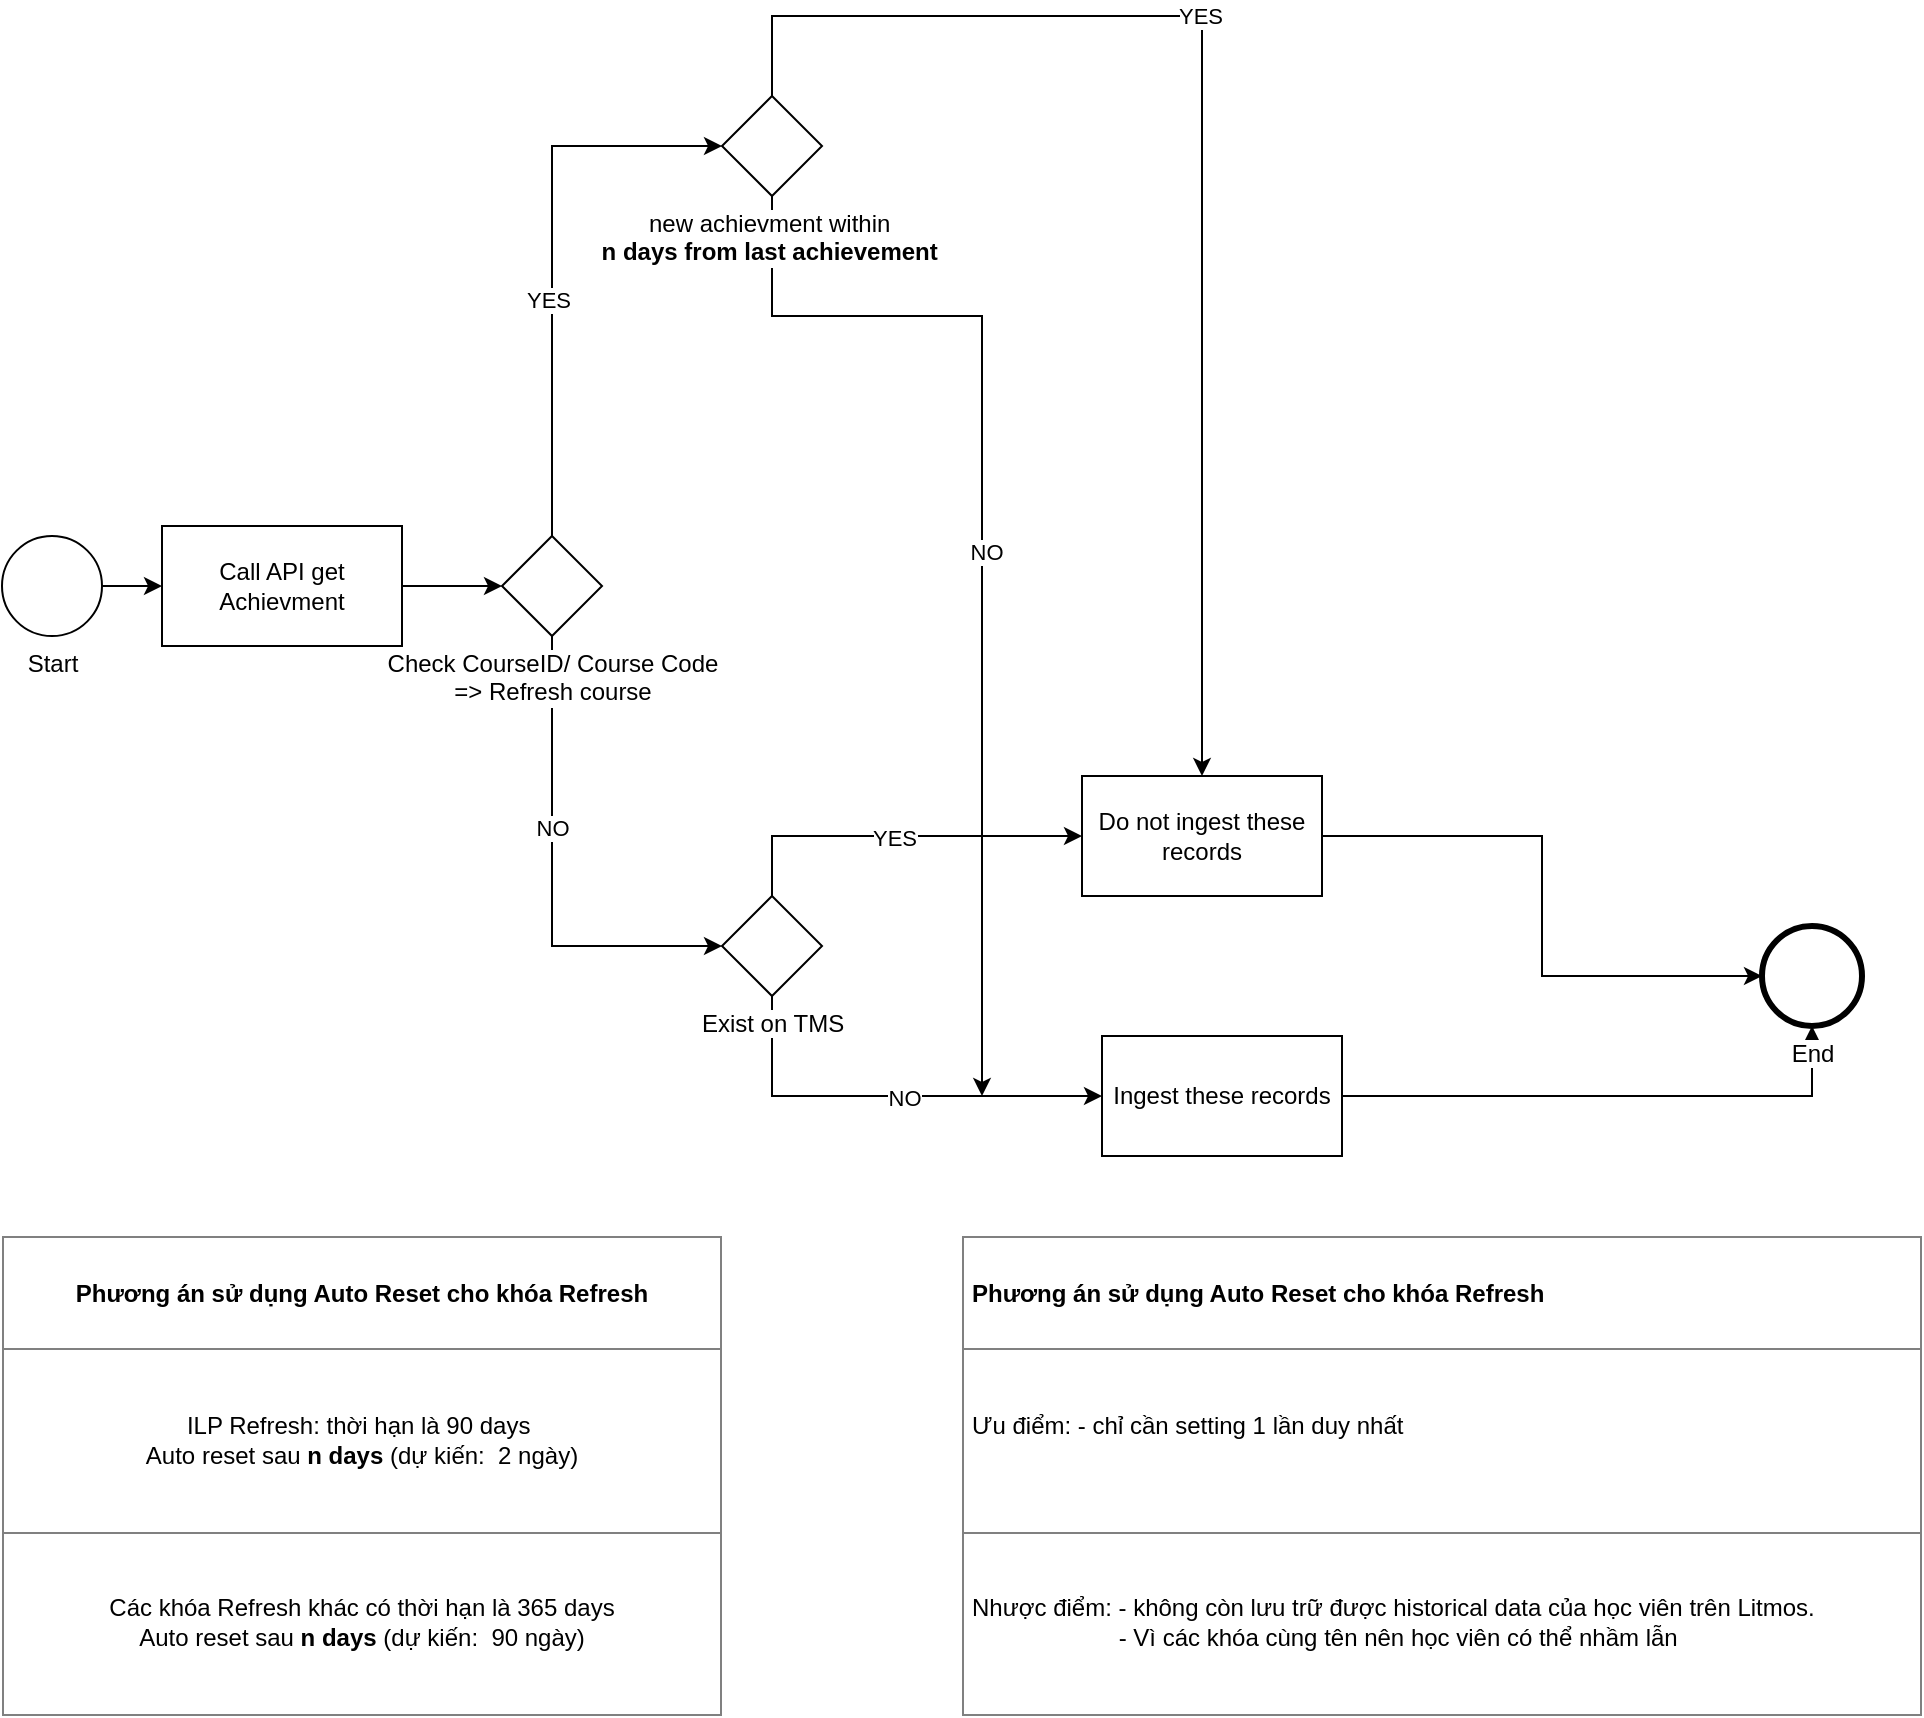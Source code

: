 <mxfile version="20.6.0" type="github" pages="2">
  <diagram id="Elj4mNWE-wcftsWt5mJ5" name="Auto Reset">
    <mxGraphModel dx="1108" dy="482" grid="1" gridSize="10" guides="1" tooltips="1" connect="1" arrows="1" fold="1" page="1" pageScale="1" pageWidth="850" pageHeight="1100" math="0" shadow="0">
      <root>
        <mxCell id="0" />
        <mxCell id="1" parent="0" />
        <mxCell id="2SMRAJtqJOFULE2xa0Dj-8" style="edgeStyle=orthogonalEdgeStyle;rounded=0;orthogonalLoop=1;jettySize=auto;html=1;entryX=0;entryY=0.5;entryDx=0;entryDy=0;" parent="1" source="2SMRAJtqJOFULE2xa0Dj-1" target="2SMRAJtqJOFULE2xa0Dj-2" edge="1">
          <mxGeometry relative="1" as="geometry" />
        </mxCell>
        <mxCell id="2SMRAJtqJOFULE2xa0Dj-1" value="Start" style="points=[[0.145,0.145,0],[0.5,0,0],[0.855,0.145,0],[1,0.5,0],[0.855,0.855,0],[0.5,1,0],[0.145,0.855,0],[0,0.5,0]];shape=mxgraph.bpmn.event;html=1;verticalLabelPosition=bottom;labelBackgroundColor=#ffffff;verticalAlign=top;align=center;perimeter=ellipsePerimeter;outlineConnect=0;aspect=fixed;outline=standard;symbol=general;" parent="1" vertex="1">
          <mxGeometry x="40" y="330" width="50" height="50" as="geometry" />
        </mxCell>
        <mxCell id="2SMRAJtqJOFULE2xa0Dj-9" style="edgeStyle=orthogonalEdgeStyle;rounded=0;orthogonalLoop=1;jettySize=auto;html=1;entryX=0;entryY=0.5;entryDx=0;entryDy=0;entryPerimeter=0;" parent="1" source="2SMRAJtqJOFULE2xa0Dj-2" target="2SMRAJtqJOFULE2xa0Dj-3" edge="1">
          <mxGeometry relative="1" as="geometry" />
        </mxCell>
        <mxCell id="2SMRAJtqJOFULE2xa0Dj-2" value="Call API get Achievment" style="rounded=0;whiteSpace=wrap;html=1;" parent="1" vertex="1">
          <mxGeometry x="120" y="325" width="120" height="60" as="geometry" />
        </mxCell>
        <mxCell id="2SMRAJtqJOFULE2xa0Dj-10" style="edgeStyle=orthogonalEdgeStyle;rounded=0;orthogonalLoop=1;jettySize=auto;html=1;entryX=0;entryY=0.5;entryDx=0;entryDy=0;entryPerimeter=0;" parent="1" source="2SMRAJtqJOFULE2xa0Dj-3" target="2SMRAJtqJOFULE2xa0Dj-5" edge="1">
          <mxGeometry relative="1" as="geometry">
            <Array as="points">
              <mxPoint x="315" y="535" />
            </Array>
          </mxGeometry>
        </mxCell>
        <mxCell id="2SMRAJtqJOFULE2xa0Dj-12" value="NO" style="edgeLabel;html=1;align=center;verticalAlign=middle;resizable=0;points=[];" parent="2SMRAJtqJOFULE2xa0Dj-10" vertex="1" connectable="0">
          <mxGeometry x="-0.2" relative="1" as="geometry">
            <mxPoint as="offset" />
          </mxGeometry>
        </mxCell>
        <mxCell id="2SMRAJtqJOFULE2xa0Dj-11" style="edgeStyle=orthogonalEdgeStyle;rounded=0;orthogonalLoop=1;jettySize=auto;html=1;entryX=0;entryY=0.5;entryDx=0;entryDy=0;entryPerimeter=0;" parent="1" source="2SMRAJtqJOFULE2xa0Dj-3" edge="1">
          <mxGeometry relative="1" as="geometry">
            <mxPoint x="400" y="135" as="targetPoint" />
            <Array as="points">
              <mxPoint x="315" y="135" />
            </Array>
          </mxGeometry>
        </mxCell>
        <mxCell id="2SMRAJtqJOFULE2xa0Dj-13" value="YES" style="edgeLabel;html=1;align=center;verticalAlign=middle;resizable=0;points=[];" parent="2SMRAJtqJOFULE2xa0Dj-11" vertex="1" connectable="0">
          <mxGeometry x="-0.157" y="2" relative="1" as="geometry">
            <mxPoint as="offset" />
          </mxGeometry>
        </mxCell>
        <mxCell id="2SMRAJtqJOFULE2xa0Dj-3" value="Check CourseID/ Course Code &lt;br&gt;=&amp;gt; Refresh course" style="points=[[0.25,0.25,0],[0.5,0,0],[0.75,0.25,0],[1,0.5,0],[0.75,0.75,0],[0.5,1,0],[0.25,0.75,0],[0,0.5,0]];shape=mxgraph.bpmn.gateway2;html=1;verticalLabelPosition=bottom;labelBackgroundColor=#ffffff;verticalAlign=top;align=center;perimeter=rhombusPerimeter;outlineConnect=0;outline=none;symbol=none;" parent="1" vertex="1">
          <mxGeometry x="290" y="330" width="50" height="50" as="geometry" />
        </mxCell>
        <mxCell id="2SMRAJtqJOFULE2xa0Dj-23" style="edgeStyle=orthogonalEdgeStyle;rounded=0;orthogonalLoop=1;jettySize=auto;html=1;entryX=0;entryY=0.5;entryDx=0;entryDy=0;" parent="1" source="2SMRAJtqJOFULE2xa0Dj-5" target="2SMRAJtqJOFULE2xa0Dj-21" edge="1">
          <mxGeometry relative="1" as="geometry">
            <Array as="points">
              <mxPoint x="425" y="480" />
            </Array>
          </mxGeometry>
        </mxCell>
        <mxCell id="2SMRAJtqJOFULE2xa0Dj-25" value="YES" style="edgeLabel;html=1;align=center;verticalAlign=middle;resizable=0;points=[];" parent="2SMRAJtqJOFULE2xa0Dj-23" vertex="1" connectable="0">
          <mxGeometry x="-0.016" y="-1" relative="1" as="geometry">
            <mxPoint as="offset" />
          </mxGeometry>
        </mxCell>
        <mxCell id="2SMRAJtqJOFULE2xa0Dj-24" style="edgeStyle=orthogonalEdgeStyle;rounded=0;orthogonalLoop=1;jettySize=auto;html=1;entryX=0;entryY=0.5;entryDx=0;entryDy=0;" parent="1" source="2SMRAJtqJOFULE2xa0Dj-5" target="2SMRAJtqJOFULE2xa0Dj-22" edge="1">
          <mxGeometry relative="1" as="geometry">
            <Array as="points">
              <mxPoint x="425" y="610" />
            </Array>
          </mxGeometry>
        </mxCell>
        <mxCell id="2SMRAJtqJOFULE2xa0Dj-26" value="NO" style="edgeLabel;html=1;align=center;verticalAlign=middle;resizable=0;points=[];" parent="2SMRAJtqJOFULE2xa0Dj-24" vertex="1" connectable="0">
          <mxGeometry x="0.073" y="-1" relative="1" as="geometry">
            <mxPoint as="offset" />
          </mxGeometry>
        </mxCell>
        <mxCell id="2SMRAJtqJOFULE2xa0Dj-5" value="Exist on TMS" style="points=[[0.25,0.25,0],[0.5,0,0],[0.75,0.25,0],[1,0.5,0],[0.75,0.75,0],[0.5,1,0],[0.25,0.75,0],[0,0.5,0]];shape=mxgraph.bpmn.gateway2;html=1;verticalLabelPosition=bottom;labelBackgroundColor=#ffffff;verticalAlign=top;align=center;perimeter=rhombusPerimeter;outlineConnect=0;outline=none;symbol=none;" parent="1" vertex="1">
          <mxGeometry x="400" y="510" width="50" height="50" as="geometry" />
        </mxCell>
        <mxCell id="2SMRAJtqJOFULE2xa0Dj-30" style="edgeStyle=orthogonalEdgeStyle;rounded=0;orthogonalLoop=1;jettySize=auto;html=1;entryX=0;entryY=0.5;entryDx=0;entryDy=0;entryPerimeter=0;" parent="1" source="2SMRAJtqJOFULE2xa0Dj-21" target="2SMRAJtqJOFULE2xa0Dj-27" edge="1">
          <mxGeometry relative="1" as="geometry" />
        </mxCell>
        <mxCell id="2SMRAJtqJOFULE2xa0Dj-21" value="Do not ingest these records" style="rounded=0;whiteSpace=wrap;html=1;" parent="1" vertex="1">
          <mxGeometry x="580" y="450" width="120" height="60" as="geometry" />
        </mxCell>
        <mxCell id="2SMRAJtqJOFULE2xa0Dj-33" style="edgeStyle=orthogonalEdgeStyle;rounded=0;orthogonalLoop=1;jettySize=auto;html=1;" parent="1" source="2SMRAJtqJOFULE2xa0Dj-22" target="2SMRAJtqJOFULE2xa0Dj-27" edge="1">
          <mxGeometry relative="1" as="geometry" />
        </mxCell>
        <mxCell id="2SMRAJtqJOFULE2xa0Dj-22" value="Ingest these records" style="rounded=0;whiteSpace=wrap;html=1;" parent="1" vertex="1">
          <mxGeometry x="590" y="580" width="120" height="60" as="geometry" />
        </mxCell>
        <mxCell id="2SMRAJtqJOFULE2xa0Dj-27" value="End" style="points=[[0.145,0.145,0],[0.5,0,0],[0.855,0.145,0],[1,0.5,0],[0.855,0.855,0],[0.5,1,0],[0.145,0.855,0],[0,0.5,0]];shape=mxgraph.bpmn.event;html=1;verticalLabelPosition=bottom;labelBackgroundColor=#ffffff;verticalAlign=top;align=center;perimeter=ellipsePerimeter;outlineConnect=0;aspect=fixed;outline=end;symbol=terminate2;" parent="1" vertex="1">
          <mxGeometry x="920" y="525" width="50" height="50" as="geometry" />
        </mxCell>
        <mxCell id="_4joBwpABhVapJ60blAZ-1" value="&lt;table border=&quot;1&quot; width=&quot;100%&quot; height=&quot;100%&quot; cellpadding=&quot;4&quot; style=&quot;width:100%;height:100%;border-collapse:collapse;&quot;&gt;&lt;tbody&gt;&lt;tr&gt;&lt;th align=&quot;center&quot;&gt;Phương án sử dụng Auto Reset cho khóa Refresh&lt;/th&gt;&lt;/tr&gt;&lt;tr&gt;&lt;td align=&quot;center&quot;&gt;ILP Refresh: thời hạn là 90 days&amp;nbsp;&lt;br&gt;Auto reset sau &lt;b&gt;n days&lt;/b&gt; (dự kiến:&amp;nbsp; 2 ngày)&lt;/td&gt;&lt;/tr&gt;&lt;tr&gt;&lt;td align=&quot;center&quot;&gt;Các khóa Refresh khác có thời hạn là 365 days&lt;br&gt;Auto reset sau &lt;b&gt;n days&lt;/b&gt; (dự kiến:&amp;nbsp; 90 ngày)&lt;/td&gt;&lt;/tr&gt;&lt;/tbody&gt;&lt;/table&gt;" style="text;html=1;whiteSpace=wrap;strokeColor=none;fillColor=none;overflow=fill;" parent="1" vertex="1">
          <mxGeometry x="40" y="680" width="360" height="240" as="geometry" />
        </mxCell>
        <mxCell id="_4joBwpABhVapJ60blAZ-5" style="edgeStyle=orthogonalEdgeStyle;rounded=0;orthogonalLoop=1;jettySize=auto;html=1;entryX=0.5;entryY=0;entryDx=0;entryDy=0;" parent="1" source="_4joBwpABhVapJ60blAZ-3" target="2SMRAJtqJOFULE2xa0Dj-21" edge="1">
          <mxGeometry relative="1" as="geometry">
            <mxPoint x="730" y="70" as="targetPoint" />
            <Array as="points">
              <mxPoint x="425" y="70" />
              <mxPoint x="640" y="70" />
            </Array>
          </mxGeometry>
        </mxCell>
        <mxCell id="_4joBwpABhVapJ60blAZ-6" value="YES" style="edgeLabel;html=1;align=center;verticalAlign=middle;resizable=0;points=[];" parent="_4joBwpABhVapJ60blAZ-5" vertex="1" connectable="0">
          <mxGeometry x="-0.2" relative="1" as="geometry">
            <mxPoint as="offset" />
          </mxGeometry>
        </mxCell>
        <mxCell id="I-R6h5pJsPSbPjvymIr--1" style="edgeStyle=orthogonalEdgeStyle;rounded=0;orthogonalLoop=1;jettySize=auto;html=1;" parent="1" source="_4joBwpABhVapJ60blAZ-3" edge="1">
          <mxGeometry relative="1" as="geometry">
            <mxPoint x="530" y="610" as="targetPoint" />
            <Array as="points">
              <mxPoint x="425" y="220" />
            </Array>
          </mxGeometry>
        </mxCell>
        <mxCell id="I-R6h5pJsPSbPjvymIr--2" value="NO" style="edgeLabel;html=1;align=center;verticalAlign=middle;resizable=0;points=[];" parent="I-R6h5pJsPSbPjvymIr--1" vertex="1" connectable="0">
          <mxGeometry x="0.019" y="2" relative="1" as="geometry">
            <mxPoint as="offset" />
          </mxGeometry>
        </mxCell>
        <mxCell id="_4joBwpABhVapJ60blAZ-3" value="new achievment within&amp;nbsp;&lt;br&gt;&lt;b&gt;n days from last achievement&amp;nbsp;&lt;/b&gt;" style="points=[[0.25,0.25,0],[0.5,0,0],[0.75,0.25,0],[1,0.5,0],[0.75,0.75,0],[0.5,1,0],[0.25,0.75,0],[0,0.5,0]];shape=mxgraph.bpmn.gateway2;html=1;verticalLabelPosition=bottom;labelBackgroundColor=#ffffff;verticalAlign=top;align=center;perimeter=rhombusPerimeter;outlineConnect=0;outline=none;symbol=none;" parent="1" vertex="1">
          <mxGeometry x="400" y="110" width="50" height="50" as="geometry" />
        </mxCell>
        <mxCell id="m5PwviwzbclUC3Lm1NYI-1" value="&lt;table border=&quot;1&quot; width=&quot;100%&quot; height=&quot;100%&quot; cellpadding=&quot;4&quot; style=&quot;width:100%;height:100%;border-collapse:collapse;&quot;&gt;&lt;tbody&gt;&lt;tr&gt;&lt;th&gt;Phương án sử dụng Auto Reset cho khóa Refresh&lt;/th&gt;&lt;/tr&gt;&lt;tr&gt;&lt;td&gt;Ưu điểm: - chỉ cần setting 1 lần duy nhất&lt;br&gt;&amp;nbsp; &amp;nbsp; &amp;nbsp; &amp;nbsp; &amp;nbsp; &amp;nbsp; &amp;nbsp;&amp;nbsp;&lt;/td&gt;&lt;/tr&gt;&lt;tr&gt;&lt;td&gt;Nhược điểm: - không còn lưu trữ được historical data của học viên trên Litmos.&lt;br&gt;&amp;nbsp; &amp;nbsp; &amp;nbsp; &amp;nbsp; &amp;nbsp; &amp;nbsp; &amp;nbsp; &amp;nbsp; &amp;nbsp; &amp;nbsp; &amp;nbsp; - Vì các khóa cùng tên nên học viên có thể nhầm lẫn&amp;nbsp;&lt;/td&gt;&lt;/tr&gt;&lt;/tbody&gt;&lt;/table&gt;" style="text;html=1;whiteSpace=wrap;strokeColor=none;fillColor=none;overflow=fill;align=left;" parent="1" vertex="1">
          <mxGeometry x="520" y="680" width="480" height="240" as="geometry" />
        </mxCell>
      </root>
    </mxGraphModel>
  </diagram>
  <diagram name="New course for each quater/year" id="jaC4BA64yiJX6ZrKOeLA">
    <mxGraphModel dx="1108" dy="1582" grid="1" gridSize="10" guides="1" tooltips="1" connect="1" arrows="1" fold="1" page="1" pageScale="1" pageWidth="850" pageHeight="1100" math="0" shadow="0">
      <root>
        <mxCell id="eUPdT-bP0_ccC_QQt8QU-0" />
        <mxCell id="eUPdT-bP0_ccC_QQt8QU-1" parent="eUPdT-bP0_ccC_QQt8QU-0" />
        <mxCell id="eUPdT-bP0_ccC_QQt8QU-2" style="edgeStyle=orthogonalEdgeStyle;rounded=0;orthogonalLoop=1;jettySize=auto;html=1;entryX=0;entryY=0.5;entryDx=0;entryDy=0;" parent="eUPdT-bP0_ccC_QQt8QU-1" source="eUPdT-bP0_ccC_QQt8QU-3" target="eUPdT-bP0_ccC_QQt8QU-5" edge="1">
          <mxGeometry relative="1" as="geometry" />
        </mxCell>
        <mxCell id="eUPdT-bP0_ccC_QQt8QU-3" value="Start" style="points=[[0.145,0.145,0],[0.5,0,0],[0.855,0.145,0],[1,0.5,0],[0.855,0.855,0],[0.5,1,0],[0.145,0.855,0],[0,0.5,0]];shape=mxgraph.bpmn.event;html=1;verticalLabelPosition=bottom;labelBackgroundColor=#ffffff;verticalAlign=top;align=center;perimeter=ellipsePerimeter;outlineConnect=0;aspect=fixed;outline=standard;symbol=general;" parent="eUPdT-bP0_ccC_QQt8QU-1" vertex="1">
          <mxGeometry x="40" y="330" width="50" height="50" as="geometry" />
        </mxCell>
        <mxCell id="eUPdT-bP0_ccC_QQt8QU-4" style="edgeStyle=orthogonalEdgeStyle;rounded=0;orthogonalLoop=1;jettySize=auto;html=1;entryX=0;entryY=0.5;entryDx=0;entryDy=0;entryPerimeter=0;" parent="eUPdT-bP0_ccC_QQt8QU-1" source="eUPdT-bP0_ccC_QQt8QU-5" target="eUPdT-bP0_ccC_QQt8QU-10" edge="1">
          <mxGeometry relative="1" as="geometry" />
        </mxCell>
        <mxCell id="eUPdT-bP0_ccC_QQt8QU-5" value="Call API get Achievment" style="rounded=0;whiteSpace=wrap;html=1;" parent="eUPdT-bP0_ccC_QQt8QU-1" vertex="1">
          <mxGeometry x="110" y="325" width="120" height="60" as="geometry" />
        </mxCell>
        <mxCell id="eUPdT-bP0_ccC_QQt8QU-6" style="edgeStyle=orthogonalEdgeStyle;rounded=0;orthogonalLoop=1;jettySize=auto;html=1;entryX=0;entryY=0.5;entryDx=0;entryDy=0;entryPerimeter=0;" parent="eUPdT-bP0_ccC_QQt8QU-1" source="eUPdT-bP0_ccC_QQt8QU-10" target="eUPdT-bP0_ccC_QQt8QU-15" edge="1">
          <mxGeometry relative="1" as="geometry">
            <Array as="points">
              <mxPoint x="315" y="535" />
            </Array>
          </mxGeometry>
        </mxCell>
        <mxCell id="eUPdT-bP0_ccC_QQt8QU-7" value="NO" style="edgeLabel;html=1;align=center;verticalAlign=middle;resizable=0;points=[];" parent="eUPdT-bP0_ccC_QQt8QU-6" vertex="1" connectable="0">
          <mxGeometry x="-0.2" relative="1" as="geometry">
            <mxPoint as="offset" />
          </mxGeometry>
        </mxCell>
        <mxCell id="eUPdT-bP0_ccC_QQt8QU-8" style="edgeStyle=orthogonalEdgeStyle;rounded=0;orthogonalLoop=1;jettySize=auto;html=1;entryX=0;entryY=0.5;entryDx=0;entryDy=0;entryPerimeter=0;" parent="eUPdT-bP0_ccC_QQt8QU-1" source="eUPdT-bP0_ccC_QQt8QU-10" target="eUPdT-bP0_ccC_QQt8QU-20" edge="1">
          <mxGeometry relative="1" as="geometry">
            <mxPoint x="400" y="205" as="targetPoint" />
            <Array as="points">
              <mxPoint x="315" y="135" />
            </Array>
          </mxGeometry>
        </mxCell>
        <mxCell id="eUPdT-bP0_ccC_QQt8QU-9" value="YES" style="edgeLabel;html=1;align=center;verticalAlign=middle;resizable=0;points=[];" parent="eUPdT-bP0_ccC_QQt8QU-8" vertex="1" connectable="0">
          <mxGeometry x="-0.157" y="2" relative="1" as="geometry">
            <mxPoint as="offset" />
          </mxGeometry>
        </mxCell>
        <mxCell id="eUPdT-bP0_ccC_QQt8QU-10" value="Check CourseID/ Course Code &lt;br&gt;=&amp;gt; Refresh course" style="points=[[0.25,0.25,0],[0.5,0,0],[0.75,0.25,0],[1,0.5,0],[0.75,0.75,0],[0.5,1,0],[0.25,0.75,0],[0,0.5,0]];shape=mxgraph.bpmn.gateway2;html=1;verticalLabelPosition=bottom;labelBackgroundColor=#ffffff;verticalAlign=top;align=center;perimeter=rhombusPerimeter;outlineConnect=0;outline=none;symbol=none;" parent="eUPdT-bP0_ccC_QQt8QU-1" vertex="1">
          <mxGeometry x="290" y="330" width="50" height="50" as="geometry" />
        </mxCell>
        <mxCell id="eUPdT-bP0_ccC_QQt8QU-11" style="edgeStyle=orthogonalEdgeStyle;rounded=0;orthogonalLoop=1;jettySize=auto;html=1;entryX=0;entryY=0.5;entryDx=0;entryDy=0;" parent="eUPdT-bP0_ccC_QQt8QU-1" source="eUPdT-bP0_ccC_QQt8QU-15" target="eUPdT-bP0_ccC_QQt8QU-23" edge="1">
          <mxGeometry relative="1" as="geometry">
            <Array as="points">
              <mxPoint x="425" y="480" />
            </Array>
          </mxGeometry>
        </mxCell>
        <mxCell id="eUPdT-bP0_ccC_QQt8QU-12" value="YES" style="edgeLabel;html=1;align=center;verticalAlign=middle;resizable=0;points=[];" parent="eUPdT-bP0_ccC_QQt8QU-11" vertex="1" connectable="0">
          <mxGeometry x="-0.016" y="-1" relative="1" as="geometry">
            <mxPoint as="offset" />
          </mxGeometry>
        </mxCell>
        <mxCell id="eUPdT-bP0_ccC_QQt8QU-13" style="edgeStyle=orthogonalEdgeStyle;rounded=0;orthogonalLoop=1;jettySize=auto;html=1;entryX=0;entryY=0.5;entryDx=0;entryDy=0;" parent="eUPdT-bP0_ccC_QQt8QU-1" source="eUPdT-bP0_ccC_QQt8QU-15" target="eUPdT-bP0_ccC_QQt8QU-25" edge="1">
          <mxGeometry relative="1" as="geometry">
            <Array as="points">
              <mxPoint x="425" y="610" />
            </Array>
          </mxGeometry>
        </mxCell>
        <mxCell id="eUPdT-bP0_ccC_QQt8QU-14" value="NO" style="edgeLabel;html=1;align=center;verticalAlign=middle;resizable=0;points=[];" parent="eUPdT-bP0_ccC_QQt8QU-13" vertex="1" connectable="0">
          <mxGeometry x="0.073" y="-1" relative="1" as="geometry">
            <mxPoint as="offset" />
          </mxGeometry>
        </mxCell>
        <mxCell id="eUPdT-bP0_ccC_QQt8QU-15" value="Exist on TMS" style="points=[[0.25,0.25,0],[0.5,0,0],[0.75,0.25,0],[1,0.5,0],[0.75,0.75,0],[0.5,1,0],[0.25,0.75,0],[0,0.5,0]];shape=mxgraph.bpmn.gateway2;html=1;verticalLabelPosition=bottom;labelBackgroundColor=#ffffff;verticalAlign=top;align=center;perimeter=rhombusPerimeter;outlineConnect=0;outline=none;symbol=none;" parent="eUPdT-bP0_ccC_QQt8QU-1" vertex="1">
          <mxGeometry x="400" y="510" width="50" height="50" as="geometry" />
        </mxCell>
        <mxCell id="eUPdT-bP0_ccC_QQt8QU-16" style="edgeStyle=orthogonalEdgeStyle;rounded=0;orthogonalLoop=1;jettySize=auto;html=1;exitX=0.5;exitY=0;exitDx=0;exitDy=0;exitPerimeter=0;entryX=0;entryY=0.5;entryDx=0;entryDy=0;entryPerimeter=0;" parent="eUPdT-bP0_ccC_QQt8QU-1" source="eUPdT-bP0_ccC_QQt8QU-20" target="Vb-f_Hkbztx73mWMJsiR-10" edge="1">
          <mxGeometry relative="1" as="geometry">
            <mxPoint x="530" y="55" as="targetPoint" />
            <Array as="points">
              <mxPoint x="415" y="55" />
            </Array>
          </mxGeometry>
        </mxCell>
        <mxCell id="eUPdT-bP0_ccC_QQt8QU-17" value="YES" style="edgeLabel;html=1;align=center;verticalAlign=middle;resizable=0;points=[];" parent="eUPdT-bP0_ccC_QQt8QU-16" vertex="1" connectable="0">
          <mxGeometry x="-0.2" y="-2" relative="1" as="geometry">
            <mxPoint as="offset" />
          </mxGeometry>
        </mxCell>
        <mxCell id="6nWsZM4XpDNsrckwpnP--3" style="edgeStyle=orthogonalEdgeStyle;rounded=0;orthogonalLoop=1;jettySize=auto;html=1;entryX=0;entryY=0.5;entryDx=0;entryDy=0;entryPerimeter=0;exitX=0.5;exitY=1;exitDx=0;exitDy=0;exitPerimeter=0;" parent="eUPdT-bP0_ccC_QQt8QU-1" source="eUPdT-bP0_ccC_QQt8QU-20" target="6nWsZM4XpDNsrckwpnP--0" edge="1">
          <mxGeometry relative="1" as="geometry">
            <Array as="points">
              <mxPoint x="415" y="360" />
            </Array>
          </mxGeometry>
        </mxCell>
        <mxCell id="6nWsZM4XpDNsrckwpnP--4" value="NO" style="edgeLabel;html=1;align=center;verticalAlign=middle;resizable=0;points=[];" parent="6nWsZM4XpDNsrckwpnP--3" vertex="1" connectable="0">
          <mxGeometry x="0.126" y="-2" relative="1" as="geometry">
            <mxPoint as="offset" />
          </mxGeometry>
        </mxCell>
        <mxCell id="eUPdT-bP0_ccC_QQt8QU-20" value="Check ILP" style="points=[[0.25,0.25,0],[0.5,0,0],[0.75,0.25,0],[1,0.5,0],[0.75,0.75,0],[0.5,1,0],[0.25,0.75,0],[0,0.5,0]];shape=mxgraph.bpmn.gateway2;html=1;verticalLabelPosition=bottom;labelBackgroundColor=#ffffff;verticalAlign=top;align=center;perimeter=rhombusPerimeter;outlineConnect=0;outline=none;symbol=none;" parent="eUPdT-bP0_ccC_QQt8QU-1" vertex="1">
          <mxGeometry x="390" y="110" width="50" height="50" as="geometry" />
        </mxCell>
        <mxCell id="eUPdT-bP0_ccC_QQt8QU-22" style="edgeStyle=orthogonalEdgeStyle;rounded=0;orthogonalLoop=1;jettySize=auto;html=1;" parent="eUPdT-bP0_ccC_QQt8QU-1" source="eUPdT-bP0_ccC_QQt8QU-23" target="eUPdT-bP0_ccC_QQt8QU-26" edge="1">
          <mxGeometry relative="1" as="geometry">
            <mxPoint x="1250" y="570" as="targetPoint" />
            <Array as="points">
              <mxPoint x="890" y="480" />
              <mxPoint x="890" y="550" />
            </Array>
          </mxGeometry>
        </mxCell>
        <mxCell id="eUPdT-bP0_ccC_QQt8QU-23" value="Do not ingest this records" style="rounded=0;whiteSpace=wrap;html=1;" parent="eUPdT-bP0_ccC_QQt8QU-1" vertex="1">
          <mxGeometry x="580" y="450" width="120" height="60" as="geometry" />
        </mxCell>
        <mxCell id="eUPdT-bP0_ccC_QQt8QU-24" style="edgeStyle=orthogonalEdgeStyle;rounded=0;orthogonalLoop=1;jettySize=auto;html=1;" parent="eUPdT-bP0_ccC_QQt8QU-1" source="eUPdT-bP0_ccC_QQt8QU-25" target="eUPdT-bP0_ccC_QQt8QU-26" edge="1">
          <mxGeometry relative="1" as="geometry" />
        </mxCell>
        <mxCell id="eUPdT-bP0_ccC_QQt8QU-25" value="Ingest these records" style="rounded=0;whiteSpace=wrap;html=1;" parent="eUPdT-bP0_ccC_QQt8QU-1" vertex="1">
          <mxGeometry x="580" y="580" width="120" height="60" as="geometry" />
        </mxCell>
        <mxCell id="eUPdT-bP0_ccC_QQt8QU-26" value="End" style="points=[[0.145,0.145,0],[0.5,0,0],[0.855,0.145,0],[1,0.5,0],[0.855,0.855,0],[0.5,1,0],[0.145,0.855,0],[0,0.5,0]];shape=mxgraph.bpmn.event;html=1;verticalLabelPosition=bottom;labelBackgroundColor=#ffffff;verticalAlign=top;align=center;perimeter=ellipsePerimeter;outlineConnect=0;aspect=fixed;outline=end;symbol=terminate2;" parent="eUPdT-bP0_ccC_QQt8QU-1" vertex="1">
          <mxGeometry x="1330" y="525" width="50" height="50" as="geometry" />
        </mxCell>
        <mxCell id="eUPdT-bP0_ccC_QQt8QU-27" value="&lt;table border=&quot;1&quot; width=&quot;100%&quot; height=&quot;100%&quot; cellpadding=&quot;4&quot; style=&quot;width:100%;height:100%;border-collapse:collapse;&quot;&gt;&lt;tbody&gt;&lt;tr&gt;&lt;th align=&quot;center&quot;&gt;Phương án sử dụng khóa mới mỗi quý/năm cho khóa Refresh&lt;/th&gt;&lt;/tr&gt;&lt;tr&gt;&lt;td align=&quot;center&quot;&gt;ILP Refresh: thời hạn là 90 days&amp;nbsp;&lt;br&gt;Tạo khóa mới mỗi quý&lt;/td&gt;&lt;/tr&gt;&lt;tr&gt;&lt;td align=&quot;center&quot;&gt;Các khóa Refresh khác có thời hạn là 365 days&lt;br&gt;Tạo khóa mới mỗi năm&lt;/td&gt;&lt;/tr&gt;&lt;/tbody&gt;&lt;/table&gt;" style="text;html=1;whiteSpace=wrap;strokeColor=none;fillColor=none;overflow=fill;" parent="eUPdT-bP0_ccC_QQt8QU-1" vertex="1">
          <mxGeometry x="40" y="720" width="440" height="240" as="geometry" />
        </mxCell>
        <mxCell id="eUPdT-bP0_ccC_QQt8QU-30" style="edgeStyle=orthogonalEdgeStyle;rounded=0;orthogonalLoop=1;jettySize=auto;html=1;entryX=0;entryY=0.5;entryDx=0;entryDy=0;" parent="eUPdT-bP0_ccC_QQt8QU-1" source="eUPdT-bP0_ccC_QQt8QU-32" target="eUPdT-bP0_ccC_QQt8QU-36" edge="1">
          <mxGeometry relative="1" as="geometry">
            <Array as="points">
              <mxPoint x="865" y="170" />
            </Array>
          </mxGeometry>
        </mxCell>
        <mxCell id="eUPdT-bP0_ccC_QQt8QU-31" value="NO" style="edgeLabel;html=1;align=center;verticalAlign=middle;resizable=0;points=[];" parent="eUPdT-bP0_ccC_QQt8QU-30" vertex="1" connectable="0">
          <mxGeometry x="-0.04" y="1" relative="1" as="geometry">
            <mxPoint x="66" y="1" as="offset" />
          </mxGeometry>
        </mxCell>
        <mxCell id="Vb-f_Hkbztx73mWMJsiR-8" style="edgeStyle=orthogonalEdgeStyle;rounded=0;orthogonalLoop=1;jettySize=auto;html=1;entryX=0;entryY=0.5;entryDx=0;entryDy=0;" parent="eUPdT-bP0_ccC_QQt8QU-1" source="eUPdT-bP0_ccC_QQt8QU-32" target="eUPdT-bP0_ccC_QQt8QU-34" edge="1">
          <mxGeometry relative="1" as="geometry" />
        </mxCell>
        <mxCell id="Vb-f_Hkbztx73mWMJsiR-9" value="YES" style="edgeLabel;html=1;align=center;verticalAlign=middle;resizable=0;points=[];" parent="Vb-f_Hkbztx73mWMJsiR-8" vertex="1" connectable="0">
          <mxGeometry x="-0.073" y="-1" relative="1" as="geometry">
            <mxPoint as="offset" />
          </mxGeometry>
        </mxCell>
        <mxCell id="eUPdT-bP0_ccC_QQt8QU-32" value="New achievment within &lt;b&gt;70 -&amp;nbsp; 90 days from last achievement&lt;br&gt;+ pass final test (map with assessment score)&lt;br&gt;&lt;/b&gt;" style="points=[[0.25,0.25,0],[0.5,0,0],[0.75,0.25,0],[1,0.5,0],[0.75,0.75,0],[0.5,1,0],[0.25,0.75,0],[0,0.5,0]];shape=mxgraph.bpmn.gateway2;html=1;verticalLabelPosition=bottom;labelBackgroundColor=#ffffff;verticalAlign=top;align=center;perimeter=rhombusPerimeter;outlineConnect=0;outline=none;symbol=none;" parent="eUPdT-bP0_ccC_QQt8QU-1" vertex="1">
          <mxGeometry x="840" y="30" width="50" height="50" as="geometry" />
        </mxCell>
        <mxCell id="Vb-f_Hkbztx73mWMJsiR-25" style="edgeStyle=orthogonalEdgeStyle;rounded=0;orthogonalLoop=1;jettySize=auto;html=1;entryX=0.5;entryY=0;entryDx=0;entryDy=0;entryPerimeter=0;" parent="eUPdT-bP0_ccC_QQt8QU-1" source="eUPdT-bP0_ccC_QQt8QU-34" target="eUPdT-bP0_ccC_QQt8QU-26" edge="1">
          <mxGeometry relative="1" as="geometry">
            <Array as="points">
              <mxPoint x="1355" y="40" />
            </Array>
          </mxGeometry>
        </mxCell>
        <mxCell id="eUPdT-bP0_ccC_QQt8QU-34" value="Ingest this records" style="rounded=0;whiteSpace=wrap;html=1;" parent="eUPdT-bP0_ccC_QQt8QU-1" vertex="1">
          <mxGeometry x="1120" y="25" width="120" height="60" as="geometry" />
        </mxCell>
        <mxCell id="Vb-f_Hkbztx73mWMJsiR-26" style="edgeStyle=orthogonalEdgeStyle;rounded=0;orthogonalLoop=1;jettySize=auto;html=1;entryX=0.5;entryY=0;entryDx=0;entryDy=0;entryPerimeter=0;" parent="eUPdT-bP0_ccC_QQt8QU-1" source="eUPdT-bP0_ccC_QQt8QU-36" target="eUPdT-bP0_ccC_QQt8QU-26" edge="1">
          <mxGeometry relative="1" as="geometry">
            <Array as="points">
              <mxPoint x="1350" y="170" />
              <mxPoint x="1350" y="525" />
            </Array>
          </mxGeometry>
        </mxCell>
        <mxCell id="eUPdT-bP0_ccC_QQt8QU-36" value="Do not ingest these records" style="rounded=0;whiteSpace=wrap;html=1;" parent="eUPdT-bP0_ccC_QQt8QU-1" vertex="1">
          <mxGeometry x="1120" y="140" width="120" height="60" as="geometry" />
        </mxCell>
        <mxCell id="Vb-f_Hkbztx73mWMJsiR-17" style="edgeStyle=orthogonalEdgeStyle;rounded=0;orthogonalLoop=1;jettySize=auto;html=1;" parent="eUPdT-bP0_ccC_QQt8QU-1" source="6nWsZM4XpDNsrckwpnP--0" target="eUPdT-bP0_ccC_QQt8QU-34" edge="1">
          <mxGeometry relative="1" as="geometry">
            <Array as="points">
              <mxPoint x="1270" y="360" />
              <mxPoint x="1270" y="55" />
            </Array>
          </mxGeometry>
        </mxCell>
        <mxCell id="Vb-f_Hkbztx73mWMJsiR-19" value="YES" style="edgeLabel;html=1;align=center;verticalAlign=middle;resizable=0;points=[];" parent="Vb-f_Hkbztx73mWMJsiR-17" vertex="1" connectable="0">
          <mxGeometry x="-0.602" y="-3" relative="1" as="geometry">
            <mxPoint x="-86" y="-3" as="offset" />
          </mxGeometry>
        </mxCell>
        <mxCell id="Vb-f_Hkbztx73mWMJsiR-18" style="edgeStyle=orthogonalEdgeStyle;rounded=0;orthogonalLoop=1;jettySize=auto;html=1;entryX=0;entryY=0.5;entryDx=0;entryDy=0;entryPerimeter=0;" parent="eUPdT-bP0_ccC_QQt8QU-1" source="6nWsZM4XpDNsrckwpnP--0" target="Vb-f_Hkbztx73mWMJsiR-15" edge="1">
          <mxGeometry relative="1" as="geometry">
            <Array as="points">
              <mxPoint x="595" y="245" />
            </Array>
          </mxGeometry>
        </mxCell>
        <mxCell id="Vb-f_Hkbztx73mWMJsiR-20" value="NO" style="edgeLabel;html=1;align=center;verticalAlign=middle;resizable=0;points=[];" parent="Vb-f_Hkbztx73mWMJsiR-18" vertex="1" connectable="0">
          <mxGeometry x="0.134" y="-4" relative="1" as="geometry">
            <mxPoint as="offset" />
          </mxGeometry>
        </mxCell>
        <mxCell id="6nWsZM4XpDNsrckwpnP--0" value="&lt;b&gt;is the 1st achievment&lt;br&gt;in this year?&lt;/b&gt;&lt;b&gt;&lt;br&gt;&lt;/b&gt;" style="points=[[0.25,0.25,0],[0.5,0,0],[0.75,0.25,0],[1,0.5,0],[0.75,0.75,0],[0.5,1,0],[0.25,0.75,0],[0,0.5,0]];shape=mxgraph.bpmn.gateway2;html=1;verticalLabelPosition=bottom;labelBackgroundColor=#ffffff;verticalAlign=top;align=center;perimeter=rhombusPerimeter;outlineConnect=0;outline=none;symbol=none;" parent="eUPdT-bP0_ccC_QQt8QU-1" vertex="1">
          <mxGeometry x="570" y="335" width="50" height="50" as="geometry" />
        </mxCell>
        <mxCell id="6nWsZM4XpDNsrckwpnP--19" value="&lt;table border=&quot;1&quot; width=&quot;100%&quot; height=&quot;100%&quot; cellpadding=&quot;4&quot; style=&quot;width:100%;height:100%;border-collapse:collapse;&quot;&gt;&lt;tbody&gt;&lt;tr&gt;&lt;th align=&quot;center&quot;&gt;Phương án sử dụng khóa mới mỗi quý/năm cho khóa Refresh&lt;/th&gt;&lt;/tr&gt;&lt;tr&gt;&lt;td&gt;Ưu điểm:&amp;nbsp; &amp;nbsp;- giữ được data của người học&lt;br&gt;&amp;nbsp; &amp;nbsp; &amp;nbsp; &amp;nbsp; &amp;nbsp; &amp;nbsp; &amp;nbsp; &amp;nbsp; &amp;nbsp; - Học viên không nhầm lẫn vì mỗi quý/năm sẽ có khóa khác nhau&amp;nbsp;&lt;/td&gt;&lt;/tr&gt;&lt;tr&gt;&lt;td&gt;Nhược điểm: - Tốn thời gian để chuyển danh sách học viên (theo quy trình)&lt;br&gt;&amp;nbsp; &amp;nbsp; &amp;nbsp; &amp;nbsp; &amp;nbsp;&lt;/td&gt;&lt;/tr&gt;&lt;/tbody&gt;&lt;/table&gt;" style="text;html=1;whiteSpace=wrap;strokeColor=none;fillColor=none;overflow=fill;" parent="eUPdT-bP0_ccC_QQt8QU-1" vertex="1">
          <mxGeometry x="520" y="720" width="560" height="240" as="geometry" />
        </mxCell>
        <mxCell id="Vb-f_Hkbztx73mWMJsiR-11" style="edgeStyle=orthogonalEdgeStyle;rounded=0;orthogonalLoop=1;jettySize=auto;html=1;entryX=0;entryY=0.5;entryDx=0;entryDy=0;entryPerimeter=0;" parent="eUPdT-bP0_ccC_QQt8QU-1" source="Vb-f_Hkbztx73mWMJsiR-10" target="eUPdT-bP0_ccC_QQt8QU-32" edge="1">
          <mxGeometry relative="1" as="geometry" />
        </mxCell>
        <mxCell id="Vb-f_Hkbztx73mWMJsiR-14" value="NO" style="edgeLabel;html=1;align=center;verticalAlign=middle;resizable=0;points=[];" parent="Vb-f_Hkbztx73mWMJsiR-11" vertex="1" connectable="0">
          <mxGeometry x="-0.392" y="-3" relative="1" as="geometry">
            <mxPoint as="offset" />
          </mxGeometry>
        </mxCell>
        <mxCell id="Vb-f_Hkbztx73mWMJsiR-12" style="edgeStyle=orthogonalEdgeStyle;rounded=0;orthogonalLoop=1;jettySize=auto;html=1;entryX=0.5;entryY=0;entryDx=0;entryDy=0;" parent="eUPdT-bP0_ccC_QQt8QU-1" source="Vb-f_Hkbztx73mWMJsiR-10" target="eUPdT-bP0_ccC_QQt8QU-34" edge="1">
          <mxGeometry relative="1" as="geometry">
            <Array as="points">
              <mxPoint x="565" y="-40" />
              <mxPoint x="1180" y="-40" />
            </Array>
          </mxGeometry>
        </mxCell>
        <mxCell id="Vb-f_Hkbztx73mWMJsiR-13" value="YES" style="edgeLabel;html=1;align=center;verticalAlign=middle;resizable=0;points=[];" parent="Vb-f_Hkbztx73mWMJsiR-12" vertex="1" connectable="0">
          <mxGeometry x="-0.693" y="-2" relative="1" as="geometry">
            <mxPoint as="offset" />
          </mxGeometry>
        </mxCell>
        <mxCell id="Vb-f_Hkbztx73mWMJsiR-10" value="&lt;b&gt;is the 1st achievment &lt;br&gt;in this quater?&lt;br&gt;&lt;/b&gt;" style="points=[[0.25,0.25,0],[0.5,0,0],[0.75,0.25,0],[1,0.5,0],[0.75,0.75,0],[0.5,1,0],[0.25,0.75,0],[0,0.5,0]];shape=mxgraph.bpmn.gateway2;html=1;verticalLabelPosition=bottom;labelBackgroundColor=#ffffff;verticalAlign=top;align=center;perimeter=rhombusPerimeter;outlineConnect=0;outline=none;symbol=none;" parent="eUPdT-bP0_ccC_QQt8QU-1" vertex="1">
          <mxGeometry x="540" y="30" width="50" height="50" as="geometry" />
        </mxCell>
        <mxCell id="Vb-f_Hkbztx73mWMJsiR-21" style="edgeStyle=orthogonalEdgeStyle;rounded=0;orthogonalLoop=1;jettySize=auto;html=1;entryX=1;entryY=0.75;entryDx=0;entryDy=0;" parent="eUPdT-bP0_ccC_QQt8QU-1" source="Vb-f_Hkbztx73mWMJsiR-15" target="eUPdT-bP0_ccC_QQt8QU-34" edge="1">
          <mxGeometry relative="1" as="geometry" />
        </mxCell>
        <mxCell id="Vb-f_Hkbztx73mWMJsiR-22" value="YES" style="edgeLabel;html=1;align=center;verticalAlign=middle;resizable=0;points=[];" parent="Vb-f_Hkbztx73mWMJsiR-21" vertex="1" connectable="0">
          <mxGeometry x="-0.543" y="2" relative="1" as="geometry">
            <mxPoint as="offset" />
          </mxGeometry>
        </mxCell>
        <mxCell id="Vb-f_Hkbztx73mWMJsiR-23" style="edgeStyle=orthogonalEdgeStyle;rounded=0;orthogonalLoop=1;jettySize=auto;html=1;entryX=0;entryY=0.75;entryDx=0;entryDy=0;" parent="eUPdT-bP0_ccC_QQt8QU-1" source="Vb-f_Hkbztx73mWMJsiR-15" target="eUPdT-bP0_ccC_QQt8QU-36" edge="1">
          <mxGeometry relative="1" as="geometry">
            <Array as="points">
              <mxPoint x="865" y="185" />
            </Array>
          </mxGeometry>
        </mxCell>
        <mxCell id="Vb-f_Hkbztx73mWMJsiR-24" value="NO" style="edgeLabel;html=1;align=center;verticalAlign=middle;resizable=0;points=[];" parent="Vb-f_Hkbztx73mWMJsiR-23" vertex="1" connectable="0">
          <mxGeometry x="0.207" y="-2" relative="1" as="geometry">
            <mxPoint as="offset" />
          </mxGeometry>
        </mxCell>
        <mxCell id="Vb-f_Hkbztx73mWMJsiR-15" value="New achievment within &lt;b&gt;330 -&lt;/b&gt;&amp;nbsp;&lt;b&gt;365 days from last achievement&lt;br&gt;&lt;/b&gt;&lt;b&gt;&amp;nbsp;+ pass final test (map with assessment score)&lt;/b&gt;&lt;b&gt;&lt;br&gt;&lt;/b&gt;" style="points=[[0.25,0.25,0],[0.5,0,0],[0.75,0.25,0],[1,0.5,0],[0.75,0.75,0],[0.5,1,0],[0.25,0.75,0],[0,0.5,0]];shape=mxgraph.bpmn.gateway2;html=1;verticalLabelPosition=bottom;labelBackgroundColor=#ffffff;verticalAlign=top;align=center;perimeter=rhombusPerimeter;outlineConnect=0;outline=none;symbol=none;" parent="eUPdT-bP0_ccC_QQt8QU-1" vertex="1">
          <mxGeometry x="840" y="220" width="50" height="50" as="geometry" />
        </mxCell>
      </root>
    </mxGraphModel>
  </diagram>
</mxfile>
